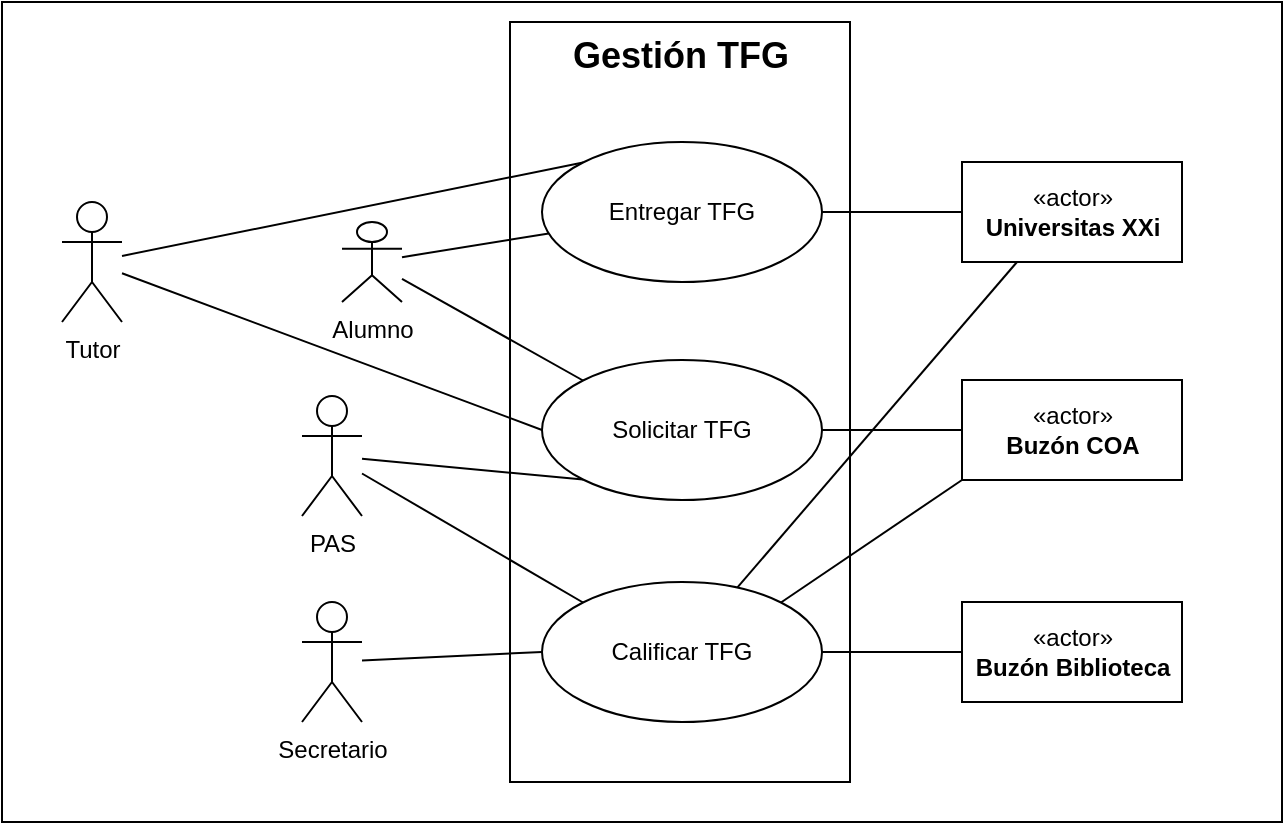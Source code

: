 <mxfile version="14.4.6" type="github"><diagram id="ZAMEC2l4v5sprGsMg45G" name="Page-1"><mxGraphModel dx="1038" dy="585" grid="1" gridSize="10" guides="1" tooltips="1" connect="1" arrows="1" fold="1" page="1" pageScale="1" pageWidth="827" pageHeight="1169" math="0" shadow="0"><root><mxCell id="0"/><mxCell id="1" parent="0"/><mxCell id="bHxJNriQxPew0C4tS9yS-32" value="Object" style="html=1;" vertex="1" parent="1"><mxGeometry x="90" y="150" width="640" height="410" as="geometry"/></mxCell><mxCell id="bHxJNriQxPew0C4tS9yS-52" value="&lt;font style=&quot;font-size: 18px&quot;&gt;&lt;b&gt;Gestión TFG&lt;/b&gt;&lt;/font&gt;" style="html=1;verticalAlign=top;" vertex="1" parent="1"><mxGeometry x="344" y="160" width="170" height="380" as="geometry"/></mxCell><mxCell id="bHxJNriQxPew0C4tS9yS-28" value="" style="rounded=0;orthogonalLoop=1;jettySize=auto;html=1;startArrow=none;startFill=0;endArrow=none;endFill=0;" edge="1" parent="1" source="bHxJNriQxPew0C4tS9yS-2" target="bHxJNriQxPew0C4tS9yS-13"><mxGeometry relative="1" as="geometry"/></mxCell><mxCell id="bHxJNriQxPew0C4tS9yS-30" style="rounded=0;orthogonalLoop=1;jettySize=auto;html=1;entryX=0;entryY=0;entryDx=0;entryDy=0;startArrow=none;startFill=0;endArrow=none;endFill=0;" edge="1" parent="1" source="bHxJNriQxPew0C4tS9yS-2" target="bHxJNriQxPew0C4tS9yS-15"><mxGeometry relative="1" as="geometry"/></mxCell><mxCell id="bHxJNriQxPew0C4tS9yS-2" value="Alumno" style="shape=umlActor;verticalLabelPosition=bottom;verticalAlign=top;html=1;" vertex="1" parent="1"><mxGeometry x="260" y="260" width="30" height="40" as="geometry"/></mxCell><mxCell id="bHxJNriQxPew0C4tS9yS-51" style="edgeStyle=none;rounded=0;orthogonalLoop=1;jettySize=auto;html=1;entryX=0;entryY=0.5;entryDx=0;entryDy=0;startArrow=none;startFill=0;endArrow=none;endFill=0;" edge="1" parent="1" source="bHxJNriQxPew0C4tS9yS-3" target="bHxJNriQxPew0C4tS9yS-14"><mxGeometry relative="1" as="geometry"/></mxCell><mxCell id="bHxJNriQxPew0C4tS9yS-3" value="Secretario" style="shape=umlActor;verticalLabelPosition=bottom;verticalAlign=top;html=1;" vertex="1" parent="1"><mxGeometry x="240" y="450" width="30" height="60" as="geometry"/></mxCell><mxCell id="bHxJNriQxPew0C4tS9yS-47" style="edgeStyle=none;rounded=0;orthogonalLoop=1;jettySize=auto;html=1;entryX=0;entryY=1;entryDx=0;entryDy=0;startArrow=none;startFill=0;endArrow=none;endFill=0;" edge="1" parent="1" source="bHxJNriQxPew0C4tS9yS-4" target="bHxJNriQxPew0C4tS9yS-15"><mxGeometry relative="1" as="geometry"/></mxCell><mxCell id="bHxJNriQxPew0C4tS9yS-48" style="edgeStyle=none;rounded=0;orthogonalLoop=1;jettySize=auto;html=1;entryX=0;entryY=0;entryDx=0;entryDy=0;startArrow=none;startFill=0;endArrow=none;endFill=0;" edge="1" parent="1" source="bHxJNriQxPew0C4tS9yS-4" target="bHxJNriQxPew0C4tS9yS-14"><mxGeometry relative="1" as="geometry"/></mxCell><mxCell id="bHxJNriQxPew0C4tS9yS-4" value="PAS" style="shape=umlActor;verticalLabelPosition=bottom;verticalAlign=top;html=1;" vertex="1" parent="1"><mxGeometry x="240" y="347" width="30" height="60" as="geometry"/></mxCell><mxCell id="bHxJNriQxPew0C4tS9yS-49" style="edgeStyle=none;rounded=0;orthogonalLoop=1;jettySize=auto;html=1;entryX=0;entryY=0.5;entryDx=0;entryDy=0;startArrow=none;startFill=0;endArrow=none;endFill=0;" edge="1" parent="1" source="bHxJNriQxPew0C4tS9yS-5" target="bHxJNriQxPew0C4tS9yS-15"><mxGeometry relative="1" as="geometry"/></mxCell><mxCell id="bHxJNriQxPew0C4tS9yS-50" style="edgeStyle=none;rounded=0;orthogonalLoop=1;jettySize=auto;html=1;entryX=0;entryY=0;entryDx=0;entryDy=0;startArrow=none;startFill=0;endArrow=none;endFill=0;" edge="1" parent="1" source="bHxJNriQxPew0C4tS9yS-5" target="bHxJNriQxPew0C4tS9yS-13"><mxGeometry relative="1" as="geometry"/></mxCell><mxCell id="bHxJNriQxPew0C4tS9yS-5" value="Tutor" style="shape=umlActor;verticalLabelPosition=bottom;verticalAlign=top;html=1;" vertex="1" parent="1"><mxGeometry x="120" y="250" width="30" height="60" as="geometry"/></mxCell><mxCell id="bHxJNriQxPew0C4tS9yS-42" style="edgeStyle=none;rounded=0;orthogonalLoop=1;jettySize=auto;html=1;exitX=1;exitY=0.5;exitDx=0;exitDy=0;entryX=0;entryY=0.5;entryDx=0;entryDy=0;startArrow=none;startFill=0;endArrow=none;endFill=0;" edge="1" parent="1" source="bHxJNriQxPew0C4tS9yS-13" target="bHxJNriQxPew0C4tS9yS-36"><mxGeometry relative="1" as="geometry"/></mxCell><mxCell id="bHxJNriQxPew0C4tS9yS-13" value="Entregar TFG" style="ellipse;whiteSpace=wrap;html=1;" vertex="1" parent="1"><mxGeometry x="360" y="220" width="140" height="70" as="geometry"/></mxCell><mxCell id="bHxJNriQxPew0C4tS9yS-38" style="edgeStyle=none;rounded=0;orthogonalLoop=1;jettySize=auto;html=1;entryX=0.25;entryY=1;entryDx=0;entryDy=0;startArrow=none;startFill=0;endArrow=none;endFill=0;" edge="1" parent="1" source="bHxJNriQxPew0C4tS9yS-14" target="bHxJNriQxPew0C4tS9yS-36"><mxGeometry relative="1" as="geometry"/></mxCell><mxCell id="bHxJNriQxPew0C4tS9yS-39" style="edgeStyle=none;rounded=0;orthogonalLoop=1;jettySize=auto;html=1;exitX=1;exitY=0;exitDx=0;exitDy=0;entryX=0;entryY=1;entryDx=0;entryDy=0;startArrow=none;startFill=0;endArrow=none;endFill=0;" edge="1" parent="1" source="bHxJNriQxPew0C4tS9yS-14" target="bHxJNriQxPew0C4tS9yS-31"><mxGeometry relative="1" as="geometry"/></mxCell><mxCell id="bHxJNriQxPew0C4tS9yS-40" style="edgeStyle=none;rounded=0;orthogonalLoop=1;jettySize=auto;html=1;exitX=1;exitY=0.5;exitDx=0;exitDy=0;startArrow=none;startFill=0;endArrow=none;endFill=0;" edge="1" parent="1" source="bHxJNriQxPew0C4tS9yS-14" target="bHxJNriQxPew0C4tS9yS-35"><mxGeometry relative="1" as="geometry"/></mxCell><mxCell id="bHxJNriQxPew0C4tS9yS-14" value="Calificar TFG" style="ellipse;whiteSpace=wrap;html=1;" vertex="1" parent="1"><mxGeometry x="360" y="440" width="140" height="70" as="geometry"/></mxCell><mxCell id="bHxJNriQxPew0C4tS9yS-37" style="edgeStyle=none;rounded=0;orthogonalLoop=1;jettySize=auto;html=1;entryX=0;entryY=0.5;entryDx=0;entryDy=0;startArrow=none;startFill=0;endArrow=none;endFill=0;" edge="1" parent="1" source="bHxJNriQxPew0C4tS9yS-15" target="bHxJNriQxPew0C4tS9yS-31"><mxGeometry relative="1" as="geometry"/></mxCell><mxCell id="bHxJNriQxPew0C4tS9yS-15" value="Solicitar TFG" style="ellipse;whiteSpace=wrap;html=1;" vertex="1" parent="1"><mxGeometry x="360" y="329" width="140" height="70" as="geometry"/></mxCell><mxCell id="bHxJNriQxPew0C4tS9yS-31" value="«actor»&lt;br&gt;&lt;b&gt;Buzón COA&lt;/b&gt;" style="html=1;" vertex="1" parent="1"><mxGeometry x="570" y="339" width="110" height="50" as="geometry"/></mxCell><mxCell id="bHxJNriQxPew0C4tS9yS-35" value="«actor»&lt;br&gt;&lt;b&gt;Buzón Biblioteca&lt;/b&gt;" style="html=1;" vertex="1" parent="1"><mxGeometry x="570" y="450" width="110" height="50" as="geometry"/></mxCell><mxCell id="bHxJNriQxPew0C4tS9yS-36" value="«actor»&lt;br&gt;&lt;b&gt;Universitas XXi&lt;/b&gt;" style="html=1;" vertex="1" parent="1"><mxGeometry x="570" y="230" width="110" height="50" as="geometry"/></mxCell></root></mxGraphModel></diagram></mxfile>
